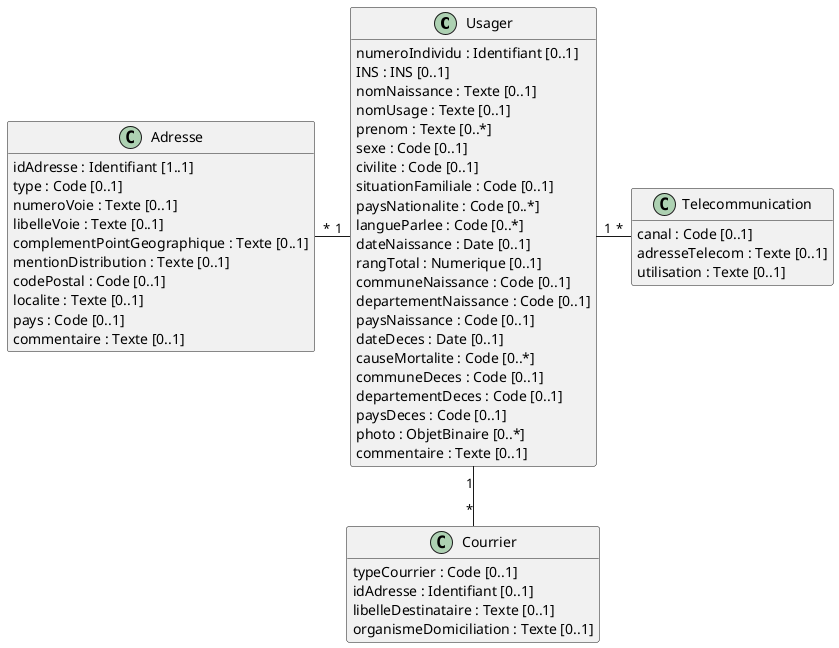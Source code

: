 @startuml

hide empty methods

class Usager {
    numeroIndividu : Identifiant [0..1]
    INS : INS [0..1]
    nomNaissance : Texte [0..1]
    nomUsage : Texte [0..1]
    prenom : Texte [0..*]
    sexe : Code [0..1]
    civilite : Code [0..1]
    situationFamiliale : Code [0..1]
    paysNationalite : Code [0..*]
    langueParlee : Code [0..*]
    dateNaissance : Date [0..1]
    rangTotal : Numerique [0..1]
    communeNaissance : Code [0..1]
    departementNaissance : Code [0..1]
    paysNaissance : Code [0..1]
    dateDeces : Date [0..1]
    causeMortalite : Code [0..*]
    communeDeces : Code [0..1]
    departementDeces : Code [0..1]
    paysDeces : Code [0..1]
    photo : ObjetBinaire [0..*]
    commentaire : Texte [0..1]
}

class Adresse {
    idAdresse : Identifiant [1..1]
    type : Code [0..1]
    numeroVoie : Texte [0..1]
    libelleVoie : Texte [0..1]
    complementPointGeographique : Texte [0..1]
    mentionDistribution : Texte [0..1]
    codePostal : Code [0..1]
    localite : Texte [0..1]
    pays : Code [0..1]
    commentaire : Texte [0..1]
}

class Telecommunication {
    canal : Code [0..1]
    adresseTelecom : Texte [0..1]
    utilisation : Texte [0..1]
}

class Courrier {
    typeCourrier : Code [0..1]
    idAdresse : Identifiant [0..1]
    libelleDestinataire : Texte [0..1]
    organismeDomiciliation : Texte [0..1]
}

Adresse "*" - "1" Usager
Usager "1" - "*" Telecommunication
Usager "1" -- "*" Courrier

@enduml